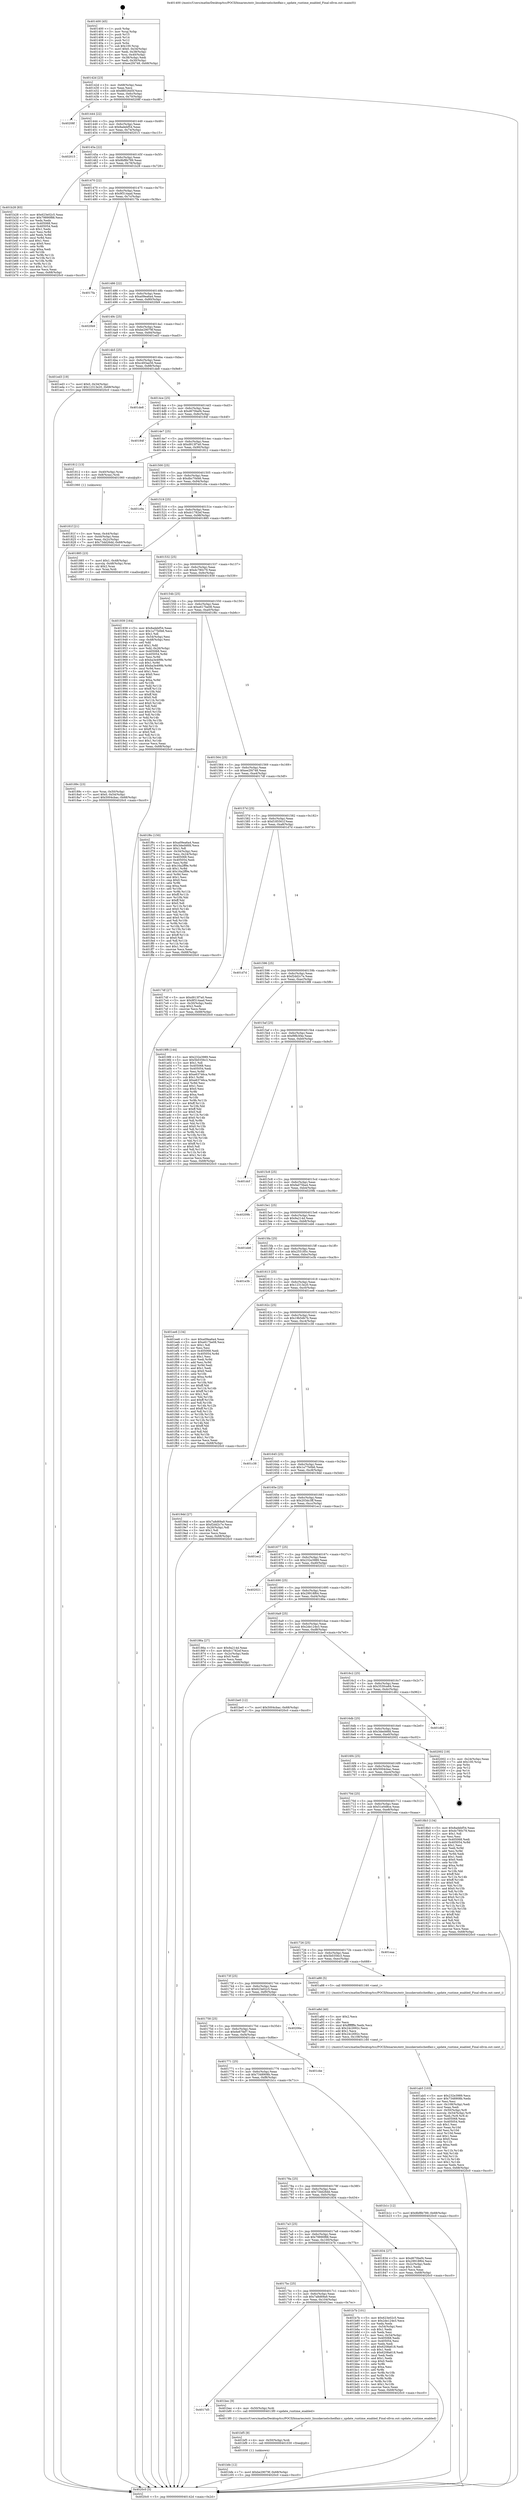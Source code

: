 digraph "0x401400" {
  label = "0x401400 (/mnt/c/Users/mathe/Desktop/tcc/POCII/binaries/extr_linuxkernelschedfair.c_update_runtime_enabled_Final-ollvm.out::main(0))"
  labelloc = "t"
  node[shape=record]

  Entry [label="",width=0.3,height=0.3,shape=circle,fillcolor=black,style=filled]
  "0x40142d" [label="{
     0x40142d [23]\l
     | [instrs]\l
     &nbsp;&nbsp;0x40142d \<+3\>: mov -0x68(%rbp),%eax\l
     &nbsp;&nbsp;0x401430 \<+2\>: mov %eax,%ecx\l
     &nbsp;&nbsp;0x401432 \<+6\>: sub $0x88026d5f,%ecx\l
     &nbsp;&nbsp;0x401438 \<+3\>: mov %eax,-0x6c(%rbp)\l
     &nbsp;&nbsp;0x40143b \<+3\>: mov %ecx,-0x70(%rbp)\l
     &nbsp;&nbsp;0x40143e \<+6\>: je 000000000040208f \<main+0xc8f\>\l
  }"]
  "0x40208f" [label="{
     0x40208f\l
  }", style=dashed]
  "0x401444" [label="{
     0x401444 [22]\l
     | [instrs]\l
     &nbsp;&nbsp;0x401444 \<+5\>: jmp 0000000000401449 \<main+0x49\>\l
     &nbsp;&nbsp;0x401449 \<+3\>: mov -0x6c(%rbp),%eax\l
     &nbsp;&nbsp;0x40144c \<+5\>: sub $0x8adebf54,%eax\l
     &nbsp;&nbsp;0x401451 \<+3\>: mov %eax,-0x74(%rbp)\l
     &nbsp;&nbsp;0x401454 \<+6\>: je 0000000000402015 \<main+0xc15\>\l
  }"]
  Exit [label="",width=0.3,height=0.3,shape=circle,fillcolor=black,style=filled,peripheries=2]
  "0x402015" [label="{
     0x402015\l
  }", style=dashed]
  "0x40145a" [label="{
     0x40145a [22]\l
     | [instrs]\l
     &nbsp;&nbsp;0x40145a \<+5\>: jmp 000000000040145f \<main+0x5f\>\l
     &nbsp;&nbsp;0x40145f \<+3\>: mov -0x6c(%rbp),%eax\l
     &nbsp;&nbsp;0x401462 \<+5\>: sub $0x8bf8b789,%eax\l
     &nbsp;&nbsp;0x401467 \<+3\>: mov %eax,-0x78(%rbp)\l
     &nbsp;&nbsp;0x40146a \<+6\>: je 0000000000401b28 \<main+0x728\>\l
  }"]
  "0x401bfe" [label="{
     0x401bfe [12]\l
     | [instrs]\l
     &nbsp;&nbsp;0x401bfe \<+7\>: movl $0xbe29079f,-0x68(%rbp)\l
     &nbsp;&nbsp;0x401c05 \<+5\>: jmp 00000000004020c0 \<main+0xcc0\>\l
  }"]
  "0x401b28" [label="{
     0x401b28 [83]\l
     | [instrs]\l
     &nbsp;&nbsp;0x401b28 \<+5\>: mov $0x623e02c5,%eax\l
     &nbsp;&nbsp;0x401b2d \<+5\>: mov $0x79890f88,%ecx\l
     &nbsp;&nbsp;0x401b32 \<+2\>: xor %edx,%edx\l
     &nbsp;&nbsp;0x401b34 \<+7\>: mov 0x405068,%esi\l
     &nbsp;&nbsp;0x401b3b \<+7\>: mov 0x405054,%edi\l
     &nbsp;&nbsp;0x401b42 \<+3\>: sub $0x1,%edx\l
     &nbsp;&nbsp;0x401b45 \<+3\>: mov %esi,%r8d\l
     &nbsp;&nbsp;0x401b48 \<+3\>: add %edx,%r8d\l
     &nbsp;&nbsp;0x401b4b \<+4\>: imul %r8d,%esi\l
     &nbsp;&nbsp;0x401b4f \<+3\>: and $0x1,%esi\l
     &nbsp;&nbsp;0x401b52 \<+3\>: cmp $0x0,%esi\l
     &nbsp;&nbsp;0x401b55 \<+4\>: sete %r9b\l
     &nbsp;&nbsp;0x401b59 \<+3\>: cmp $0xa,%edi\l
     &nbsp;&nbsp;0x401b5c \<+4\>: setl %r10b\l
     &nbsp;&nbsp;0x401b60 \<+3\>: mov %r9b,%r11b\l
     &nbsp;&nbsp;0x401b63 \<+3\>: and %r10b,%r11b\l
     &nbsp;&nbsp;0x401b66 \<+3\>: xor %r10b,%r9b\l
     &nbsp;&nbsp;0x401b69 \<+3\>: or %r9b,%r11b\l
     &nbsp;&nbsp;0x401b6c \<+4\>: test $0x1,%r11b\l
     &nbsp;&nbsp;0x401b70 \<+3\>: cmovne %ecx,%eax\l
     &nbsp;&nbsp;0x401b73 \<+3\>: mov %eax,-0x68(%rbp)\l
     &nbsp;&nbsp;0x401b76 \<+5\>: jmp 00000000004020c0 \<main+0xcc0\>\l
  }"]
  "0x401470" [label="{
     0x401470 [22]\l
     | [instrs]\l
     &nbsp;&nbsp;0x401470 \<+5\>: jmp 0000000000401475 \<main+0x75\>\l
     &nbsp;&nbsp;0x401475 \<+3\>: mov -0x6c(%rbp),%eax\l
     &nbsp;&nbsp;0x401478 \<+5\>: sub $0x9f314aad,%eax\l
     &nbsp;&nbsp;0x40147d \<+3\>: mov %eax,-0x7c(%rbp)\l
     &nbsp;&nbsp;0x401480 \<+6\>: je 00000000004017fa \<main+0x3fa\>\l
  }"]
  "0x401bf5" [label="{
     0x401bf5 [9]\l
     | [instrs]\l
     &nbsp;&nbsp;0x401bf5 \<+4\>: mov -0x50(%rbp),%rdi\l
     &nbsp;&nbsp;0x401bf9 \<+5\>: call 0000000000401030 \<free@plt\>\l
     | [calls]\l
     &nbsp;&nbsp;0x401030 \{1\} (unknown)\l
  }"]
  "0x4017fa" [label="{
     0x4017fa\l
  }", style=dashed]
  "0x401486" [label="{
     0x401486 [22]\l
     | [instrs]\l
     &nbsp;&nbsp;0x401486 \<+5\>: jmp 000000000040148b \<main+0x8b\>\l
     &nbsp;&nbsp;0x40148b \<+3\>: mov -0x6c(%rbp),%eax\l
     &nbsp;&nbsp;0x40148e \<+5\>: sub $0xa09ea6a4,%eax\l
     &nbsp;&nbsp;0x401493 \<+3\>: mov %eax,-0x80(%rbp)\l
     &nbsp;&nbsp;0x401496 \<+6\>: je 00000000004020b9 \<main+0xcb9\>\l
  }"]
  "0x4017d5" [label="{
     0x4017d5\l
  }", style=dashed]
  "0x4020b9" [label="{
     0x4020b9\l
  }", style=dashed]
  "0x40149c" [label="{
     0x40149c [25]\l
     | [instrs]\l
     &nbsp;&nbsp;0x40149c \<+5\>: jmp 00000000004014a1 \<main+0xa1\>\l
     &nbsp;&nbsp;0x4014a1 \<+3\>: mov -0x6c(%rbp),%eax\l
     &nbsp;&nbsp;0x4014a4 \<+5\>: sub $0xbe29079f,%eax\l
     &nbsp;&nbsp;0x4014a9 \<+6\>: mov %eax,-0x84(%rbp)\l
     &nbsp;&nbsp;0x4014af \<+6\>: je 0000000000401ed3 \<main+0xad3\>\l
  }"]
  "0x401bec" [label="{
     0x401bec [9]\l
     | [instrs]\l
     &nbsp;&nbsp;0x401bec \<+4\>: mov -0x50(%rbp),%rdi\l
     &nbsp;&nbsp;0x401bf0 \<+5\>: call 00000000004013f0 \<update_runtime_enabled\>\l
     | [calls]\l
     &nbsp;&nbsp;0x4013f0 \{1\} (/mnt/c/Users/mathe/Desktop/tcc/POCII/binaries/extr_linuxkernelschedfair.c_update_runtime_enabled_Final-ollvm.out::update_runtime_enabled)\l
  }"]
  "0x401ed3" [label="{
     0x401ed3 [19]\l
     | [instrs]\l
     &nbsp;&nbsp;0x401ed3 \<+7\>: movl $0x0,-0x34(%rbp)\l
     &nbsp;&nbsp;0x401eda \<+7\>: movl $0x12313e20,-0x68(%rbp)\l
     &nbsp;&nbsp;0x401ee1 \<+5\>: jmp 00000000004020c0 \<main+0xcc0\>\l
  }"]
  "0x4014b5" [label="{
     0x4014b5 [25]\l
     | [instrs]\l
     &nbsp;&nbsp;0x4014b5 \<+5\>: jmp 00000000004014ba \<main+0xba\>\l
     &nbsp;&nbsp;0x4014ba \<+3\>: mov -0x6c(%rbp),%eax\l
     &nbsp;&nbsp;0x4014bd \<+5\>: sub $0xc493ae56,%eax\l
     &nbsp;&nbsp;0x4014c2 \<+6\>: mov %eax,-0x88(%rbp)\l
     &nbsp;&nbsp;0x4014c8 \<+6\>: je 0000000000401de8 \<main+0x9e8\>\l
  }"]
  "0x4017bc" [label="{
     0x4017bc [25]\l
     | [instrs]\l
     &nbsp;&nbsp;0x4017bc \<+5\>: jmp 00000000004017c1 \<main+0x3c1\>\l
     &nbsp;&nbsp;0x4017c1 \<+3\>: mov -0x6c(%rbp),%eax\l
     &nbsp;&nbsp;0x4017c4 \<+5\>: sub $0x7a8d69a9,%eax\l
     &nbsp;&nbsp;0x4017c9 \<+6\>: mov %eax,-0x104(%rbp)\l
     &nbsp;&nbsp;0x4017cf \<+6\>: je 0000000000401bec \<main+0x7ec\>\l
  }"]
  "0x401de8" [label="{
     0x401de8\l
  }", style=dashed]
  "0x4014ce" [label="{
     0x4014ce [25]\l
     | [instrs]\l
     &nbsp;&nbsp;0x4014ce \<+5\>: jmp 00000000004014d3 \<main+0xd3\>\l
     &nbsp;&nbsp;0x4014d3 \<+3\>: mov -0x6c(%rbp),%eax\l
     &nbsp;&nbsp;0x4014d6 \<+5\>: sub $0xd670bef4,%eax\l
     &nbsp;&nbsp;0x4014db \<+6\>: mov %eax,-0x8c(%rbp)\l
     &nbsp;&nbsp;0x4014e1 \<+6\>: je 000000000040184f \<main+0x44f\>\l
  }"]
  "0x401b7b" [label="{
     0x401b7b [101]\l
     | [instrs]\l
     &nbsp;&nbsp;0x401b7b \<+5\>: mov $0x623e02c5,%eax\l
     &nbsp;&nbsp;0x401b80 \<+5\>: mov $0x2de124e3,%ecx\l
     &nbsp;&nbsp;0x401b85 \<+2\>: xor %edx,%edx\l
     &nbsp;&nbsp;0x401b87 \<+3\>: mov -0x54(%rbp),%esi\l
     &nbsp;&nbsp;0x401b8a \<+3\>: sub $0x1,%edx\l
     &nbsp;&nbsp;0x401b8d \<+2\>: sub %edx,%esi\l
     &nbsp;&nbsp;0x401b8f \<+3\>: mov %esi,-0x54(%rbp)\l
     &nbsp;&nbsp;0x401b92 \<+7\>: mov 0x405068,%edx\l
     &nbsp;&nbsp;0x401b99 \<+7\>: mov 0x405054,%esi\l
     &nbsp;&nbsp;0x401ba0 \<+2\>: mov %edx,%edi\l
     &nbsp;&nbsp;0x401ba2 \<+6\>: add $0x6208a618,%edi\l
     &nbsp;&nbsp;0x401ba8 \<+3\>: sub $0x1,%edi\l
     &nbsp;&nbsp;0x401bab \<+6\>: sub $0x6208a618,%edi\l
     &nbsp;&nbsp;0x401bb1 \<+3\>: imul %edi,%edx\l
     &nbsp;&nbsp;0x401bb4 \<+3\>: and $0x1,%edx\l
     &nbsp;&nbsp;0x401bb7 \<+3\>: cmp $0x0,%edx\l
     &nbsp;&nbsp;0x401bba \<+4\>: sete %r8b\l
     &nbsp;&nbsp;0x401bbe \<+3\>: cmp $0xa,%esi\l
     &nbsp;&nbsp;0x401bc1 \<+4\>: setl %r9b\l
     &nbsp;&nbsp;0x401bc5 \<+3\>: mov %r8b,%r10b\l
     &nbsp;&nbsp;0x401bc8 \<+3\>: and %r9b,%r10b\l
     &nbsp;&nbsp;0x401bcb \<+3\>: xor %r9b,%r8b\l
     &nbsp;&nbsp;0x401bce \<+3\>: or %r8b,%r10b\l
     &nbsp;&nbsp;0x401bd1 \<+4\>: test $0x1,%r10b\l
     &nbsp;&nbsp;0x401bd5 \<+3\>: cmovne %ecx,%eax\l
     &nbsp;&nbsp;0x401bd8 \<+3\>: mov %eax,-0x68(%rbp)\l
     &nbsp;&nbsp;0x401bdb \<+5\>: jmp 00000000004020c0 \<main+0xcc0\>\l
  }"]
  "0x40184f" [label="{
     0x40184f\l
  }", style=dashed]
  "0x4014e7" [label="{
     0x4014e7 [25]\l
     | [instrs]\l
     &nbsp;&nbsp;0x4014e7 \<+5\>: jmp 00000000004014ec \<main+0xec\>\l
     &nbsp;&nbsp;0x4014ec \<+3\>: mov -0x6c(%rbp),%eax\l
     &nbsp;&nbsp;0x4014ef \<+5\>: sub $0xd913f7a0,%eax\l
     &nbsp;&nbsp;0x4014f4 \<+6\>: mov %eax,-0x90(%rbp)\l
     &nbsp;&nbsp;0x4014fa \<+6\>: je 0000000000401812 \<main+0x412\>\l
  }"]
  "0x401ab5" [label="{
     0x401ab5 [103]\l
     | [instrs]\l
     &nbsp;&nbsp;0x401ab5 \<+5\>: mov $0x232e3989,%ecx\l
     &nbsp;&nbsp;0x401aba \<+5\>: mov $0x7348908b,%edx\l
     &nbsp;&nbsp;0x401abf \<+2\>: xor %esi,%esi\l
     &nbsp;&nbsp;0x401ac1 \<+6\>: mov -0x108(%rbp),%edi\l
     &nbsp;&nbsp;0x401ac7 \<+3\>: imul %eax,%edi\l
     &nbsp;&nbsp;0x401aca \<+4\>: mov -0x50(%rbp),%r8\l
     &nbsp;&nbsp;0x401ace \<+4\>: movslq -0x54(%rbp),%r9\l
     &nbsp;&nbsp;0x401ad2 \<+4\>: mov %edi,(%r8,%r9,4)\l
     &nbsp;&nbsp;0x401ad6 \<+7\>: mov 0x405068,%eax\l
     &nbsp;&nbsp;0x401add \<+7\>: mov 0x405054,%edi\l
     &nbsp;&nbsp;0x401ae4 \<+3\>: sub $0x1,%esi\l
     &nbsp;&nbsp;0x401ae7 \<+3\>: mov %eax,%r10d\l
     &nbsp;&nbsp;0x401aea \<+3\>: add %esi,%r10d\l
     &nbsp;&nbsp;0x401aed \<+4\>: imul %r10d,%eax\l
     &nbsp;&nbsp;0x401af1 \<+3\>: and $0x1,%eax\l
     &nbsp;&nbsp;0x401af4 \<+3\>: cmp $0x0,%eax\l
     &nbsp;&nbsp;0x401af7 \<+4\>: sete %r11b\l
     &nbsp;&nbsp;0x401afb \<+3\>: cmp $0xa,%edi\l
     &nbsp;&nbsp;0x401afe \<+3\>: setl %bl\l
     &nbsp;&nbsp;0x401b01 \<+3\>: mov %r11b,%r14b\l
     &nbsp;&nbsp;0x401b04 \<+3\>: and %bl,%r14b\l
     &nbsp;&nbsp;0x401b07 \<+3\>: xor %bl,%r11b\l
     &nbsp;&nbsp;0x401b0a \<+3\>: or %r11b,%r14b\l
     &nbsp;&nbsp;0x401b0d \<+4\>: test $0x1,%r14b\l
     &nbsp;&nbsp;0x401b11 \<+3\>: cmovne %edx,%ecx\l
     &nbsp;&nbsp;0x401b14 \<+3\>: mov %ecx,-0x68(%rbp)\l
     &nbsp;&nbsp;0x401b17 \<+5\>: jmp 00000000004020c0 \<main+0xcc0\>\l
  }"]
  "0x401812" [label="{
     0x401812 [13]\l
     | [instrs]\l
     &nbsp;&nbsp;0x401812 \<+4\>: mov -0x40(%rbp),%rax\l
     &nbsp;&nbsp;0x401816 \<+4\>: mov 0x8(%rax),%rdi\l
     &nbsp;&nbsp;0x40181a \<+5\>: call 0000000000401060 \<atoi@plt\>\l
     | [calls]\l
     &nbsp;&nbsp;0x401060 \{1\} (unknown)\l
  }"]
  "0x401500" [label="{
     0x401500 [25]\l
     | [instrs]\l
     &nbsp;&nbsp;0x401500 \<+5\>: jmp 0000000000401505 \<main+0x105\>\l
     &nbsp;&nbsp;0x401505 \<+3\>: mov -0x6c(%rbp),%eax\l
     &nbsp;&nbsp;0x401508 \<+5\>: sub $0xdbc70d46,%eax\l
     &nbsp;&nbsp;0x40150d \<+6\>: mov %eax,-0x94(%rbp)\l
     &nbsp;&nbsp;0x401513 \<+6\>: je 0000000000401c0a \<main+0x80a\>\l
  }"]
  "0x401a8d" [label="{
     0x401a8d [40]\l
     | [instrs]\l
     &nbsp;&nbsp;0x401a8d \<+5\>: mov $0x2,%ecx\l
     &nbsp;&nbsp;0x401a92 \<+1\>: cltd\l
     &nbsp;&nbsp;0x401a93 \<+2\>: idiv %ecx\l
     &nbsp;&nbsp;0x401a95 \<+6\>: imul $0xfffffffe,%edx,%ecx\l
     &nbsp;&nbsp;0x401a9b \<+6\>: sub $0x24c2692c,%ecx\l
     &nbsp;&nbsp;0x401aa1 \<+3\>: add $0x1,%ecx\l
     &nbsp;&nbsp;0x401aa4 \<+6\>: add $0x24c2692c,%ecx\l
     &nbsp;&nbsp;0x401aaa \<+6\>: mov %ecx,-0x108(%rbp)\l
     &nbsp;&nbsp;0x401ab0 \<+5\>: call 0000000000401160 \<next_i\>\l
     | [calls]\l
     &nbsp;&nbsp;0x401160 \{1\} (/mnt/c/Users/mathe/Desktop/tcc/POCII/binaries/extr_linuxkernelschedfair.c_update_runtime_enabled_Final-ollvm.out::next_i)\l
  }"]
  "0x401c0a" [label="{
     0x401c0a\l
  }", style=dashed]
  "0x401519" [label="{
     0x401519 [25]\l
     | [instrs]\l
     &nbsp;&nbsp;0x401519 \<+5\>: jmp 000000000040151e \<main+0x11e\>\l
     &nbsp;&nbsp;0x40151e \<+3\>: mov -0x6c(%rbp),%eax\l
     &nbsp;&nbsp;0x401521 \<+5\>: sub $0xdc1782ef,%eax\l
     &nbsp;&nbsp;0x401526 \<+6\>: mov %eax,-0x98(%rbp)\l
     &nbsp;&nbsp;0x40152c \<+6\>: je 0000000000401885 \<main+0x485\>\l
  }"]
  "0x40189c" [label="{
     0x40189c [23]\l
     | [instrs]\l
     &nbsp;&nbsp;0x40189c \<+4\>: mov %rax,-0x50(%rbp)\l
     &nbsp;&nbsp;0x4018a0 \<+7\>: movl $0x0,-0x54(%rbp)\l
     &nbsp;&nbsp;0x4018a7 \<+7\>: movl $0x5004cbac,-0x68(%rbp)\l
     &nbsp;&nbsp;0x4018ae \<+5\>: jmp 00000000004020c0 \<main+0xcc0\>\l
  }"]
  "0x401885" [label="{
     0x401885 [23]\l
     | [instrs]\l
     &nbsp;&nbsp;0x401885 \<+7\>: movl $0x1,-0x48(%rbp)\l
     &nbsp;&nbsp;0x40188c \<+4\>: movslq -0x48(%rbp),%rax\l
     &nbsp;&nbsp;0x401890 \<+4\>: shl $0x2,%rax\l
     &nbsp;&nbsp;0x401894 \<+3\>: mov %rax,%rdi\l
     &nbsp;&nbsp;0x401897 \<+5\>: call 0000000000401050 \<malloc@plt\>\l
     | [calls]\l
     &nbsp;&nbsp;0x401050 \{1\} (unknown)\l
  }"]
  "0x401532" [label="{
     0x401532 [25]\l
     | [instrs]\l
     &nbsp;&nbsp;0x401532 \<+5\>: jmp 0000000000401537 \<main+0x137\>\l
     &nbsp;&nbsp;0x401537 \<+3\>: mov -0x6c(%rbp),%eax\l
     &nbsp;&nbsp;0x40153a \<+5\>: sub $0xdc780c79,%eax\l
     &nbsp;&nbsp;0x40153f \<+6\>: mov %eax,-0x9c(%rbp)\l
     &nbsp;&nbsp;0x401545 \<+6\>: je 0000000000401939 \<main+0x539\>\l
  }"]
  "0x4017a3" [label="{
     0x4017a3 [25]\l
     | [instrs]\l
     &nbsp;&nbsp;0x4017a3 \<+5\>: jmp 00000000004017a8 \<main+0x3a8\>\l
     &nbsp;&nbsp;0x4017a8 \<+3\>: mov -0x6c(%rbp),%eax\l
     &nbsp;&nbsp;0x4017ab \<+5\>: sub $0x79890f88,%eax\l
     &nbsp;&nbsp;0x4017b0 \<+6\>: mov %eax,-0x100(%rbp)\l
     &nbsp;&nbsp;0x4017b6 \<+6\>: je 0000000000401b7b \<main+0x77b\>\l
  }"]
  "0x401939" [label="{
     0x401939 [164]\l
     | [instrs]\l
     &nbsp;&nbsp;0x401939 \<+5\>: mov $0x8adebf54,%eax\l
     &nbsp;&nbsp;0x40193e \<+5\>: mov $0x1a77b0b6,%ecx\l
     &nbsp;&nbsp;0x401943 \<+2\>: mov $0x1,%dl\l
     &nbsp;&nbsp;0x401945 \<+3\>: mov -0x54(%rbp),%esi\l
     &nbsp;&nbsp;0x401948 \<+3\>: cmp -0x48(%rbp),%esi\l
     &nbsp;&nbsp;0x40194b \<+4\>: setl %dil\l
     &nbsp;&nbsp;0x40194f \<+4\>: and $0x1,%dil\l
     &nbsp;&nbsp;0x401953 \<+4\>: mov %dil,-0x26(%rbp)\l
     &nbsp;&nbsp;0x401957 \<+7\>: mov 0x405068,%esi\l
     &nbsp;&nbsp;0x40195e \<+8\>: mov 0x405054,%r8d\l
     &nbsp;&nbsp;0x401966 \<+3\>: mov %esi,%r9d\l
     &nbsp;&nbsp;0x401969 \<+7\>: sub $0xba3e499b,%r9d\l
     &nbsp;&nbsp;0x401970 \<+4\>: sub $0x1,%r9d\l
     &nbsp;&nbsp;0x401974 \<+7\>: add $0xba3e499b,%r9d\l
     &nbsp;&nbsp;0x40197b \<+4\>: imul %r9d,%esi\l
     &nbsp;&nbsp;0x40197f \<+3\>: and $0x1,%esi\l
     &nbsp;&nbsp;0x401982 \<+3\>: cmp $0x0,%esi\l
     &nbsp;&nbsp;0x401985 \<+4\>: sete %dil\l
     &nbsp;&nbsp;0x401989 \<+4\>: cmp $0xa,%r8d\l
     &nbsp;&nbsp;0x40198d \<+4\>: setl %r10b\l
     &nbsp;&nbsp;0x401991 \<+3\>: mov %dil,%r11b\l
     &nbsp;&nbsp;0x401994 \<+4\>: xor $0xff,%r11b\l
     &nbsp;&nbsp;0x401998 \<+3\>: mov %r10b,%bl\l
     &nbsp;&nbsp;0x40199b \<+3\>: xor $0xff,%bl\l
     &nbsp;&nbsp;0x40199e \<+3\>: xor $0x0,%dl\l
     &nbsp;&nbsp;0x4019a1 \<+3\>: mov %r11b,%r14b\l
     &nbsp;&nbsp;0x4019a4 \<+4\>: and $0x0,%r14b\l
     &nbsp;&nbsp;0x4019a8 \<+3\>: and %dl,%dil\l
     &nbsp;&nbsp;0x4019ab \<+3\>: mov %bl,%r15b\l
     &nbsp;&nbsp;0x4019ae \<+4\>: and $0x0,%r15b\l
     &nbsp;&nbsp;0x4019b2 \<+3\>: and %dl,%r10b\l
     &nbsp;&nbsp;0x4019b5 \<+3\>: or %dil,%r14b\l
     &nbsp;&nbsp;0x4019b8 \<+3\>: or %r10b,%r15b\l
     &nbsp;&nbsp;0x4019bb \<+3\>: xor %r15b,%r14b\l
     &nbsp;&nbsp;0x4019be \<+3\>: or %bl,%r11b\l
     &nbsp;&nbsp;0x4019c1 \<+4\>: xor $0xff,%r11b\l
     &nbsp;&nbsp;0x4019c5 \<+3\>: or $0x0,%dl\l
     &nbsp;&nbsp;0x4019c8 \<+3\>: and %dl,%r11b\l
     &nbsp;&nbsp;0x4019cb \<+3\>: or %r11b,%r14b\l
     &nbsp;&nbsp;0x4019ce \<+4\>: test $0x1,%r14b\l
     &nbsp;&nbsp;0x4019d2 \<+3\>: cmovne %ecx,%eax\l
     &nbsp;&nbsp;0x4019d5 \<+3\>: mov %eax,-0x68(%rbp)\l
     &nbsp;&nbsp;0x4019d8 \<+5\>: jmp 00000000004020c0 \<main+0xcc0\>\l
  }"]
  "0x40154b" [label="{
     0x40154b [25]\l
     | [instrs]\l
     &nbsp;&nbsp;0x40154b \<+5\>: jmp 0000000000401550 \<main+0x150\>\l
     &nbsp;&nbsp;0x401550 \<+3\>: mov -0x6c(%rbp),%eax\l
     &nbsp;&nbsp;0x401553 \<+5\>: sub $0xe617be08,%eax\l
     &nbsp;&nbsp;0x401558 \<+6\>: mov %eax,-0xa0(%rbp)\l
     &nbsp;&nbsp;0x40155e \<+6\>: je 0000000000401f6c \<main+0xb6c\>\l
  }"]
  "0x401834" [label="{
     0x401834 [27]\l
     | [instrs]\l
     &nbsp;&nbsp;0x401834 \<+5\>: mov $0xd670bef4,%eax\l
     &nbsp;&nbsp;0x401839 \<+5\>: mov $0x29918f64,%ecx\l
     &nbsp;&nbsp;0x40183e \<+3\>: mov -0x2c(%rbp),%edx\l
     &nbsp;&nbsp;0x401841 \<+3\>: cmp $0x1,%edx\l
     &nbsp;&nbsp;0x401844 \<+3\>: cmovl %ecx,%eax\l
     &nbsp;&nbsp;0x401847 \<+3\>: mov %eax,-0x68(%rbp)\l
     &nbsp;&nbsp;0x40184a \<+5\>: jmp 00000000004020c0 \<main+0xcc0\>\l
  }"]
  "0x401f6c" [label="{
     0x401f6c [150]\l
     | [instrs]\l
     &nbsp;&nbsp;0x401f6c \<+5\>: mov $0xa09ea6a4,%eax\l
     &nbsp;&nbsp;0x401f71 \<+5\>: mov $0x3ded46fd,%ecx\l
     &nbsp;&nbsp;0x401f76 \<+2\>: mov $0x1,%dl\l
     &nbsp;&nbsp;0x401f78 \<+3\>: mov -0x34(%rbp),%esi\l
     &nbsp;&nbsp;0x401f7b \<+3\>: mov %esi,-0x24(%rbp)\l
     &nbsp;&nbsp;0x401f7e \<+7\>: mov 0x405068,%esi\l
     &nbsp;&nbsp;0x401f85 \<+7\>: mov 0x405054,%edi\l
     &nbsp;&nbsp;0x401f8c \<+3\>: mov %esi,%r8d\l
     &nbsp;&nbsp;0x401f8f \<+7\>: sub $0x16a2ff9e,%r8d\l
     &nbsp;&nbsp;0x401f96 \<+4\>: sub $0x1,%r8d\l
     &nbsp;&nbsp;0x401f9a \<+7\>: add $0x16a2ff9e,%r8d\l
     &nbsp;&nbsp;0x401fa1 \<+4\>: imul %r8d,%esi\l
     &nbsp;&nbsp;0x401fa5 \<+3\>: and $0x1,%esi\l
     &nbsp;&nbsp;0x401fa8 \<+3\>: cmp $0x0,%esi\l
     &nbsp;&nbsp;0x401fab \<+4\>: sete %r9b\l
     &nbsp;&nbsp;0x401faf \<+3\>: cmp $0xa,%edi\l
     &nbsp;&nbsp;0x401fb2 \<+4\>: setl %r10b\l
     &nbsp;&nbsp;0x401fb6 \<+3\>: mov %r9b,%r11b\l
     &nbsp;&nbsp;0x401fb9 \<+4\>: xor $0xff,%r11b\l
     &nbsp;&nbsp;0x401fbd \<+3\>: mov %r10b,%bl\l
     &nbsp;&nbsp;0x401fc0 \<+3\>: xor $0xff,%bl\l
     &nbsp;&nbsp;0x401fc3 \<+3\>: xor $0x0,%dl\l
     &nbsp;&nbsp;0x401fc6 \<+3\>: mov %r11b,%r14b\l
     &nbsp;&nbsp;0x401fc9 \<+4\>: and $0x0,%r14b\l
     &nbsp;&nbsp;0x401fcd \<+3\>: and %dl,%r9b\l
     &nbsp;&nbsp;0x401fd0 \<+3\>: mov %bl,%r15b\l
     &nbsp;&nbsp;0x401fd3 \<+4\>: and $0x0,%r15b\l
     &nbsp;&nbsp;0x401fd7 \<+3\>: and %dl,%r10b\l
     &nbsp;&nbsp;0x401fda \<+3\>: or %r9b,%r14b\l
     &nbsp;&nbsp;0x401fdd \<+3\>: or %r10b,%r15b\l
     &nbsp;&nbsp;0x401fe0 \<+3\>: xor %r15b,%r14b\l
     &nbsp;&nbsp;0x401fe3 \<+3\>: or %bl,%r11b\l
     &nbsp;&nbsp;0x401fe6 \<+4\>: xor $0xff,%r11b\l
     &nbsp;&nbsp;0x401fea \<+3\>: or $0x0,%dl\l
     &nbsp;&nbsp;0x401fed \<+3\>: and %dl,%r11b\l
     &nbsp;&nbsp;0x401ff0 \<+3\>: or %r11b,%r14b\l
     &nbsp;&nbsp;0x401ff3 \<+4\>: test $0x1,%r14b\l
     &nbsp;&nbsp;0x401ff7 \<+3\>: cmovne %ecx,%eax\l
     &nbsp;&nbsp;0x401ffa \<+3\>: mov %eax,-0x68(%rbp)\l
     &nbsp;&nbsp;0x401ffd \<+5\>: jmp 00000000004020c0 \<main+0xcc0\>\l
  }"]
  "0x401564" [label="{
     0x401564 [25]\l
     | [instrs]\l
     &nbsp;&nbsp;0x401564 \<+5\>: jmp 0000000000401569 \<main+0x169\>\l
     &nbsp;&nbsp;0x401569 \<+3\>: mov -0x6c(%rbp),%eax\l
     &nbsp;&nbsp;0x40156c \<+5\>: sub $0xee2f4748,%eax\l
     &nbsp;&nbsp;0x401571 \<+6\>: mov %eax,-0xa4(%rbp)\l
     &nbsp;&nbsp;0x401577 \<+6\>: je 00000000004017df \<main+0x3df\>\l
  }"]
  "0x40178a" [label="{
     0x40178a [25]\l
     | [instrs]\l
     &nbsp;&nbsp;0x40178a \<+5\>: jmp 000000000040178f \<main+0x38f\>\l
     &nbsp;&nbsp;0x40178f \<+3\>: mov -0x6c(%rbp),%eax\l
     &nbsp;&nbsp;0x401792 \<+5\>: sub $0x73dd26dd,%eax\l
     &nbsp;&nbsp;0x401797 \<+6\>: mov %eax,-0xfc(%rbp)\l
     &nbsp;&nbsp;0x40179d \<+6\>: je 0000000000401834 \<main+0x434\>\l
  }"]
  "0x4017df" [label="{
     0x4017df [27]\l
     | [instrs]\l
     &nbsp;&nbsp;0x4017df \<+5\>: mov $0xd913f7a0,%eax\l
     &nbsp;&nbsp;0x4017e4 \<+5\>: mov $0x9f314aad,%ecx\l
     &nbsp;&nbsp;0x4017e9 \<+3\>: mov -0x30(%rbp),%edx\l
     &nbsp;&nbsp;0x4017ec \<+3\>: cmp $0x2,%edx\l
     &nbsp;&nbsp;0x4017ef \<+3\>: cmovne %ecx,%eax\l
     &nbsp;&nbsp;0x4017f2 \<+3\>: mov %eax,-0x68(%rbp)\l
     &nbsp;&nbsp;0x4017f5 \<+5\>: jmp 00000000004020c0 \<main+0xcc0\>\l
  }"]
  "0x40157d" [label="{
     0x40157d [25]\l
     | [instrs]\l
     &nbsp;&nbsp;0x40157d \<+5\>: jmp 0000000000401582 \<main+0x182\>\l
     &nbsp;&nbsp;0x401582 \<+3\>: mov -0x6c(%rbp),%eax\l
     &nbsp;&nbsp;0x401585 \<+5\>: sub $0xf185561f,%eax\l
     &nbsp;&nbsp;0x40158a \<+6\>: mov %eax,-0xa8(%rbp)\l
     &nbsp;&nbsp;0x401590 \<+6\>: je 0000000000401d7d \<main+0x97d\>\l
  }"]
  "0x4020c0" [label="{
     0x4020c0 [5]\l
     | [instrs]\l
     &nbsp;&nbsp;0x4020c0 \<+5\>: jmp 000000000040142d \<main+0x2d\>\l
  }"]
  "0x401400" [label="{
     0x401400 [45]\l
     | [instrs]\l
     &nbsp;&nbsp;0x401400 \<+1\>: push %rbp\l
     &nbsp;&nbsp;0x401401 \<+3\>: mov %rsp,%rbp\l
     &nbsp;&nbsp;0x401404 \<+2\>: push %r15\l
     &nbsp;&nbsp;0x401406 \<+2\>: push %r14\l
     &nbsp;&nbsp;0x401408 \<+2\>: push %r12\l
     &nbsp;&nbsp;0x40140a \<+1\>: push %rbx\l
     &nbsp;&nbsp;0x40140b \<+7\>: sub $0x100,%rsp\l
     &nbsp;&nbsp;0x401412 \<+7\>: movl $0x0,-0x34(%rbp)\l
     &nbsp;&nbsp;0x401419 \<+3\>: mov %edi,-0x38(%rbp)\l
     &nbsp;&nbsp;0x40141c \<+4\>: mov %rsi,-0x40(%rbp)\l
     &nbsp;&nbsp;0x401420 \<+3\>: mov -0x38(%rbp),%edi\l
     &nbsp;&nbsp;0x401423 \<+3\>: mov %edi,-0x30(%rbp)\l
     &nbsp;&nbsp;0x401426 \<+7\>: movl $0xee2f4748,-0x68(%rbp)\l
  }"]
  "0x40181f" [label="{
     0x40181f [21]\l
     | [instrs]\l
     &nbsp;&nbsp;0x40181f \<+3\>: mov %eax,-0x44(%rbp)\l
     &nbsp;&nbsp;0x401822 \<+3\>: mov -0x44(%rbp),%eax\l
     &nbsp;&nbsp;0x401825 \<+3\>: mov %eax,-0x2c(%rbp)\l
     &nbsp;&nbsp;0x401828 \<+7\>: movl $0x73dd26dd,-0x68(%rbp)\l
     &nbsp;&nbsp;0x40182f \<+5\>: jmp 00000000004020c0 \<main+0xcc0\>\l
  }"]
  "0x401b1c" [label="{
     0x401b1c [12]\l
     | [instrs]\l
     &nbsp;&nbsp;0x401b1c \<+7\>: movl $0x8bf8b789,-0x68(%rbp)\l
     &nbsp;&nbsp;0x401b23 \<+5\>: jmp 00000000004020c0 \<main+0xcc0\>\l
  }"]
  "0x401d7d" [label="{
     0x401d7d\l
  }", style=dashed]
  "0x401596" [label="{
     0x401596 [25]\l
     | [instrs]\l
     &nbsp;&nbsp;0x401596 \<+5\>: jmp 000000000040159b \<main+0x19b\>\l
     &nbsp;&nbsp;0x40159b \<+3\>: mov -0x6c(%rbp),%eax\l
     &nbsp;&nbsp;0x40159e \<+5\>: sub $0xf2dd2c7e,%eax\l
     &nbsp;&nbsp;0x4015a3 \<+6\>: mov %eax,-0xac(%rbp)\l
     &nbsp;&nbsp;0x4015a9 \<+6\>: je 00000000004019f8 \<main+0x5f8\>\l
  }"]
  "0x401771" [label="{
     0x401771 [25]\l
     | [instrs]\l
     &nbsp;&nbsp;0x401771 \<+5\>: jmp 0000000000401776 \<main+0x376\>\l
     &nbsp;&nbsp;0x401776 \<+3\>: mov -0x6c(%rbp),%eax\l
     &nbsp;&nbsp;0x401779 \<+5\>: sub $0x7348908b,%eax\l
     &nbsp;&nbsp;0x40177e \<+6\>: mov %eax,-0xf8(%rbp)\l
     &nbsp;&nbsp;0x401784 \<+6\>: je 0000000000401b1c \<main+0x71c\>\l
  }"]
  "0x4019f8" [label="{
     0x4019f8 [144]\l
     | [instrs]\l
     &nbsp;&nbsp;0x4019f8 \<+5\>: mov $0x232e3989,%eax\l
     &nbsp;&nbsp;0x4019fd \<+5\>: mov $0x5b0356c3,%ecx\l
     &nbsp;&nbsp;0x401a02 \<+2\>: mov $0x1,%dl\l
     &nbsp;&nbsp;0x401a04 \<+7\>: mov 0x405068,%esi\l
     &nbsp;&nbsp;0x401a0b \<+7\>: mov 0x405054,%edi\l
     &nbsp;&nbsp;0x401a12 \<+3\>: mov %esi,%r8d\l
     &nbsp;&nbsp;0x401a15 \<+7\>: sub $0xe63746ca,%r8d\l
     &nbsp;&nbsp;0x401a1c \<+4\>: sub $0x1,%r8d\l
     &nbsp;&nbsp;0x401a20 \<+7\>: add $0xe63746ca,%r8d\l
     &nbsp;&nbsp;0x401a27 \<+4\>: imul %r8d,%esi\l
     &nbsp;&nbsp;0x401a2b \<+3\>: and $0x1,%esi\l
     &nbsp;&nbsp;0x401a2e \<+3\>: cmp $0x0,%esi\l
     &nbsp;&nbsp;0x401a31 \<+4\>: sete %r9b\l
     &nbsp;&nbsp;0x401a35 \<+3\>: cmp $0xa,%edi\l
     &nbsp;&nbsp;0x401a38 \<+4\>: setl %r10b\l
     &nbsp;&nbsp;0x401a3c \<+3\>: mov %r9b,%r11b\l
     &nbsp;&nbsp;0x401a3f \<+4\>: xor $0xff,%r11b\l
     &nbsp;&nbsp;0x401a43 \<+3\>: mov %r10b,%bl\l
     &nbsp;&nbsp;0x401a46 \<+3\>: xor $0xff,%bl\l
     &nbsp;&nbsp;0x401a49 \<+3\>: xor $0x0,%dl\l
     &nbsp;&nbsp;0x401a4c \<+3\>: mov %r11b,%r14b\l
     &nbsp;&nbsp;0x401a4f \<+4\>: and $0x0,%r14b\l
     &nbsp;&nbsp;0x401a53 \<+3\>: and %dl,%r9b\l
     &nbsp;&nbsp;0x401a56 \<+3\>: mov %bl,%r15b\l
     &nbsp;&nbsp;0x401a59 \<+4\>: and $0x0,%r15b\l
     &nbsp;&nbsp;0x401a5d \<+3\>: and %dl,%r10b\l
     &nbsp;&nbsp;0x401a60 \<+3\>: or %r9b,%r14b\l
     &nbsp;&nbsp;0x401a63 \<+3\>: or %r10b,%r15b\l
     &nbsp;&nbsp;0x401a66 \<+3\>: xor %r15b,%r14b\l
     &nbsp;&nbsp;0x401a69 \<+3\>: or %bl,%r11b\l
     &nbsp;&nbsp;0x401a6c \<+4\>: xor $0xff,%r11b\l
     &nbsp;&nbsp;0x401a70 \<+3\>: or $0x0,%dl\l
     &nbsp;&nbsp;0x401a73 \<+3\>: and %dl,%r11b\l
     &nbsp;&nbsp;0x401a76 \<+3\>: or %r11b,%r14b\l
     &nbsp;&nbsp;0x401a79 \<+4\>: test $0x1,%r14b\l
     &nbsp;&nbsp;0x401a7d \<+3\>: cmovne %ecx,%eax\l
     &nbsp;&nbsp;0x401a80 \<+3\>: mov %eax,-0x68(%rbp)\l
     &nbsp;&nbsp;0x401a83 \<+5\>: jmp 00000000004020c0 \<main+0xcc0\>\l
  }"]
  "0x4015af" [label="{
     0x4015af [25]\l
     | [instrs]\l
     &nbsp;&nbsp;0x4015af \<+5\>: jmp 00000000004015b4 \<main+0x1b4\>\l
     &nbsp;&nbsp;0x4015b4 \<+3\>: mov -0x6c(%rbp),%eax\l
     &nbsp;&nbsp;0x4015b7 \<+5\>: sub $0xf9fb3f4e,%eax\l
     &nbsp;&nbsp;0x4015bc \<+6\>: mov %eax,-0xb0(%rbp)\l
     &nbsp;&nbsp;0x4015c2 \<+6\>: je 0000000000401dcf \<main+0x9cf\>\l
  }"]
  "0x401cbe" [label="{
     0x401cbe\l
  }", style=dashed]
  "0x401dcf" [label="{
     0x401dcf\l
  }", style=dashed]
  "0x4015c8" [label="{
     0x4015c8 [25]\l
     | [instrs]\l
     &nbsp;&nbsp;0x4015c8 \<+5\>: jmp 00000000004015cd \<main+0x1cd\>\l
     &nbsp;&nbsp;0x4015cd \<+3\>: mov -0x6c(%rbp),%eax\l
     &nbsp;&nbsp;0x4015d0 \<+5\>: sub $0xfad75ba4,%eax\l
     &nbsp;&nbsp;0x4015d5 \<+6\>: mov %eax,-0xb4(%rbp)\l
     &nbsp;&nbsp;0x4015db \<+6\>: je 000000000040209b \<main+0xc9b\>\l
  }"]
  "0x401758" [label="{
     0x401758 [25]\l
     | [instrs]\l
     &nbsp;&nbsp;0x401758 \<+5\>: jmp 000000000040175d \<main+0x35d\>\l
     &nbsp;&nbsp;0x40175d \<+3\>: mov -0x6c(%rbp),%eax\l
     &nbsp;&nbsp;0x401760 \<+5\>: sub $0x6e67fef7,%eax\l
     &nbsp;&nbsp;0x401765 \<+6\>: mov %eax,-0xf4(%rbp)\l
     &nbsp;&nbsp;0x40176b \<+6\>: je 0000000000401cbe \<main+0x8be\>\l
  }"]
  "0x40209b" [label="{
     0x40209b\l
  }", style=dashed]
  "0x4015e1" [label="{
     0x4015e1 [25]\l
     | [instrs]\l
     &nbsp;&nbsp;0x4015e1 \<+5\>: jmp 00000000004015e6 \<main+0x1e6\>\l
     &nbsp;&nbsp;0x4015e6 \<+3\>: mov -0x6c(%rbp),%eax\l
     &nbsp;&nbsp;0x4015e9 \<+5\>: sub $0x9a214d,%eax\l
     &nbsp;&nbsp;0x4015ee \<+6\>: mov %eax,-0xb8(%rbp)\l
     &nbsp;&nbsp;0x4015f4 \<+6\>: je 0000000000401eb6 \<main+0xab6\>\l
  }"]
  "0x40206e" [label="{
     0x40206e\l
  }", style=dashed]
  "0x401eb6" [label="{
     0x401eb6\l
  }", style=dashed]
  "0x4015fa" [label="{
     0x4015fa [25]\l
     | [instrs]\l
     &nbsp;&nbsp;0x4015fa \<+5\>: jmp 00000000004015ff \<main+0x1ff\>\l
     &nbsp;&nbsp;0x4015ff \<+3\>: mov -0x6c(%rbp),%eax\l
     &nbsp;&nbsp;0x401602 \<+5\>: sub $0x255185c,%eax\l
     &nbsp;&nbsp;0x401607 \<+6\>: mov %eax,-0xbc(%rbp)\l
     &nbsp;&nbsp;0x40160d \<+6\>: je 0000000000401e3b \<main+0xa3b\>\l
  }"]
  "0x40173f" [label="{
     0x40173f [25]\l
     | [instrs]\l
     &nbsp;&nbsp;0x40173f \<+5\>: jmp 0000000000401744 \<main+0x344\>\l
     &nbsp;&nbsp;0x401744 \<+3\>: mov -0x6c(%rbp),%eax\l
     &nbsp;&nbsp;0x401747 \<+5\>: sub $0x623e02c5,%eax\l
     &nbsp;&nbsp;0x40174c \<+6\>: mov %eax,-0xf0(%rbp)\l
     &nbsp;&nbsp;0x401752 \<+6\>: je 000000000040206e \<main+0xc6e\>\l
  }"]
  "0x401e3b" [label="{
     0x401e3b\l
  }", style=dashed]
  "0x401613" [label="{
     0x401613 [25]\l
     | [instrs]\l
     &nbsp;&nbsp;0x401613 \<+5\>: jmp 0000000000401618 \<main+0x218\>\l
     &nbsp;&nbsp;0x401618 \<+3\>: mov -0x6c(%rbp),%eax\l
     &nbsp;&nbsp;0x40161b \<+5\>: sub $0x12313e20,%eax\l
     &nbsp;&nbsp;0x401620 \<+6\>: mov %eax,-0xc0(%rbp)\l
     &nbsp;&nbsp;0x401626 \<+6\>: je 0000000000401ee6 \<main+0xae6\>\l
  }"]
  "0x401a88" [label="{
     0x401a88 [5]\l
     | [instrs]\l
     &nbsp;&nbsp;0x401a88 \<+5\>: call 0000000000401160 \<next_i\>\l
     | [calls]\l
     &nbsp;&nbsp;0x401160 \{1\} (/mnt/c/Users/mathe/Desktop/tcc/POCII/binaries/extr_linuxkernelschedfair.c_update_runtime_enabled_Final-ollvm.out::next_i)\l
  }"]
  "0x401ee6" [label="{
     0x401ee6 [134]\l
     | [instrs]\l
     &nbsp;&nbsp;0x401ee6 \<+5\>: mov $0xa09ea6a4,%eax\l
     &nbsp;&nbsp;0x401eeb \<+5\>: mov $0xe617be08,%ecx\l
     &nbsp;&nbsp;0x401ef0 \<+2\>: mov $0x1,%dl\l
     &nbsp;&nbsp;0x401ef2 \<+2\>: xor %esi,%esi\l
     &nbsp;&nbsp;0x401ef4 \<+7\>: mov 0x405068,%edi\l
     &nbsp;&nbsp;0x401efb \<+8\>: mov 0x405054,%r8d\l
     &nbsp;&nbsp;0x401f03 \<+3\>: sub $0x1,%esi\l
     &nbsp;&nbsp;0x401f06 \<+3\>: mov %edi,%r9d\l
     &nbsp;&nbsp;0x401f09 \<+3\>: add %esi,%r9d\l
     &nbsp;&nbsp;0x401f0c \<+4\>: imul %r9d,%edi\l
     &nbsp;&nbsp;0x401f10 \<+3\>: and $0x1,%edi\l
     &nbsp;&nbsp;0x401f13 \<+3\>: cmp $0x0,%edi\l
     &nbsp;&nbsp;0x401f16 \<+4\>: sete %r10b\l
     &nbsp;&nbsp;0x401f1a \<+4\>: cmp $0xa,%r8d\l
     &nbsp;&nbsp;0x401f1e \<+4\>: setl %r11b\l
     &nbsp;&nbsp;0x401f22 \<+3\>: mov %r10b,%bl\l
     &nbsp;&nbsp;0x401f25 \<+3\>: xor $0xff,%bl\l
     &nbsp;&nbsp;0x401f28 \<+3\>: mov %r11b,%r14b\l
     &nbsp;&nbsp;0x401f2b \<+4\>: xor $0xff,%r14b\l
     &nbsp;&nbsp;0x401f2f \<+3\>: xor $0x1,%dl\l
     &nbsp;&nbsp;0x401f32 \<+3\>: mov %bl,%r15b\l
     &nbsp;&nbsp;0x401f35 \<+4\>: and $0xff,%r15b\l
     &nbsp;&nbsp;0x401f39 \<+3\>: and %dl,%r10b\l
     &nbsp;&nbsp;0x401f3c \<+3\>: mov %r14b,%r12b\l
     &nbsp;&nbsp;0x401f3f \<+4\>: and $0xff,%r12b\l
     &nbsp;&nbsp;0x401f43 \<+3\>: and %dl,%r11b\l
     &nbsp;&nbsp;0x401f46 \<+3\>: or %r10b,%r15b\l
     &nbsp;&nbsp;0x401f49 \<+3\>: or %r11b,%r12b\l
     &nbsp;&nbsp;0x401f4c \<+3\>: xor %r12b,%r15b\l
     &nbsp;&nbsp;0x401f4f \<+3\>: or %r14b,%bl\l
     &nbsp;&nbsp;0x401f52 \<+3\>: xor $0xff,%bl\l
     &nbsp;&nbsp;0x401f55 \<+3\>: or $0x1,%dl\l
     &nbsp;&nbsp;0x401f58 \<+2\>: and %dl,%bl\l
     &nbsp;&nbsp;0x401f5a \<+3\>: or %bl,%r15b\l
     &nbsp;&nbsp;0x401f5d \<+4\>: test $0x1,%r15b\l
     &nbsp;&nbsp;0x401f61 \<+3\>: cmovne %ecx,%eax\l
     &nbsp;&nbsp;0x401f64 \<+3\>: mov %eax,-0x68(%rbp)\l
     &nbsp;&nbsp;0x401f67 \<+5\>: jmp 00000000004020c0 \<main+0xcc0\>\l
  }"]
  "0x40162c" [label="{
     0x40162c [25]\l
     | [instrs]\l
     &nbsp;&nbsp;0x40162c \<+5\>: jmp 0000000000401631 \<main+0x231\>\l
     &nbsp;&nbsp;0x401631 \<+3\>: mov -0x6c(%rbp),%eax\l
     &nbsp;&nbsp;0x401634 \<+5\>: sub $0x19b5db7b,%eax\l
     &nbsp;&nbsp;0x401639 \<+6\>: mov %eax,-0xc4(%rbp)\l
     &nbsp;&nbsp;0x40163f \<+6\>: je 0000000000401c38 \<main+0x838\>\l
  }"]
  "0x401726" [label="{
     0x401726 [25]\l
     | [instrs]\l
     &nbsp;&nbsp;0x401726 \<+5\>: jmp 000000000040172b \<main+0x32b\>\l
     &nbsp;&nbsp;0x40172b \<+3\>: mov -0x6c(%rbp),%eax\l
     &nbsp;&nbsp;0x40172e \<+5\>: sub $0x5b0356c3,%eax\l
     &nbsp;&nbsp;0x401733 \<+6\>: mov %eax,-0xec(%rbp)\l
     &nbsp;&nbsp;0x401739 \<+6\>: je 0000000000401a88 \<main+0x688\>\l
  }"]
  "0x401c38" [label="{
     0x401c38\l
  }", style=dashed]
  "0x401645" [label="{
     0x401645 [25]\l
     | [instrs]\l
     &nbsp;&nbsp;0x401645 \<+5\>: jmp 000000000040164a \<main+0x24a\>\l
     &nbsp;&nbsp;0x40164a \<+3\>: mov -0x6c(%rbp),%eax\l
     &nbsp;&nbsp;0x40164d \<+5\>: sub $0x1a77b0b6,%eax\l
     &nbsp;&nbsp;0x401652 \<+6\>: mov %eax,-0xc8(%rbp)\l
     &nbsp;&nbsp;0x401658 \<+6\>: je 00000000004019dd \<main+0x5dd\>\l
  }"]
  "0x401eaa" [label="{
     0x401eaa\l
  }", style=dashed]
  "0x4019dd" [label="{
     0x4019dd [27]\l
     | [instrs]\l
     &nbsp;&nbsp;0x4019dd \<+5\>: mov $0x7a8d69a9,%eax\l
     &nbsp;&nbsp;0x4019e2 \<+5\>: mov $0xf2dd2c7e,%ecx\l
     &nbsp;&nbsp;0x4019e7 \<+3\>: mov -0x26(%rbp),%dl\l
     &nbsp;&nbsp;0x4019ea \<+3\>: test $0x1,%dl\l
     &nbsp;&nbsp;0x4019ed \<+3\>: cmovne %ecx,%eax\l
     &nbsp;&nbsp;0x4019f0 \<+3\>: mov %eax,-0x68(%rbp)\l
     &nbsp;&nbsp;0x4019f3 \<+5\>: jmp 00000000004020c0 \<main+0xcc0\>\l
  }"]
  "0x40165e" [label="{
     0x40165e [25]\l
     | [instrs]\l
     &nbsp;&nbsp;0x40165e \<+5\>: jmp 0000000000401663 \<main+0x263\>\l
     &nbsp;&nbsp;0x401663 \<+3\>: mov -0x6c(%rbp),%eax\l
     &nbsp;&nbsp;0x401666 \<+5\>: sub $0x203dc3ff,%eax\l
     &nbsp;&nbsp;0x40166b \<+6\>: mov %eax,-0xcc(%rbp)\l
     &nbsp;&nbsp;0x401671 \<+6\>: je 0000000000401ec2 \<main+0xac2\>\l
  }"]
  "0x40170d" [label="{
     0x40170d [25]\l
     | [instrs]\l
     &nbsp;&nbsp;0x40170d \<+5\>: jmp 0000000000401712 \<main+0x312\>\l
     &nbsp;&nbsp;0x401712 \<+3\>: mov -0x6c(%rbp),%eax\l
     &nbsp;&nbsp;0x401715 \<+5\>: sub $0x51e0d8ce,%eax\l
     &nbsp;&nbsp;0x40171a \<+6\>: mov %eax,-0xe8(%rbp)\l
     &nbsp;&nbsp;0x401720 \<+6\>: je 0000000000401eaa \<main+0xaaa\>\l
  }"]
  "0x401ec2" [label="{
     0x401ec2\l
  }", style=dashed]
  "0x401677" [label="{
     0x401677 [25]\l
     | [instrs]\l
     &nbsp;&nbsp;0x401677 \<+5\>: jmp 000000000040167c \<main+0x27c\>\l
     &nbsp;&nbsp;0x40167c \<+3\>: mov -0x6c(%rbp),%eax\l
     &nbsp;&nbsp;0x40167f \<+5\>: sub $0x232e3989,%eax\l
     &nbsp;&nbsp;0x401684 \<+6\>: mov %eax,-0xd0(%rbp)\l
     &nbsp;&nbsp;0x40168a \<+6\>: je 0000000000402021 \<main+0xc21\>\l
  }"]
  "0x4018b3" [label="{
     0x4018b3 [134]\l
     | [instrs]\l
     &nbsp;&nbsp;0x4018b3 \<+5\>: mov $0x8adebf54,%eax\l
     &nbsp;&nbsp;0x4018b8 \<+5\>: mov $0xdc780c79,%ecx\l
     &nbsp;&nbsp;0x4018bd \<+2\>: mov $0x1,%dl\l
     &nbsp;&nbsp;0x4018bf \<+2\>: xor %esi,%esi\l
     &nbsp;&nbsp;0x4018c1 \<+7\>: mov 0x405068,%edi\l
     &nbsp;&nbsp;0x4018c8 \<+8\>: mov 0x405054,%r8d\l
     &nbsp;&nbsp;0x4018d0 \<+3\>: sub $0x1,%esi\l
     &nbsp;&nbsp;0x4018d3 \<+3\>: mov %edi,%r9d\l
     &nbsp;&nbsp;0x4018d6 \<+3\>: add %esi,%r9d\l
     &nbsp;&nbsp;0x4018d9 \<+4\>: imul %r9d,%edi\l
     &nbsp;&nbsp;0x4018dd \<+3\>: and $0x1,%edi\l
     &nbsp;&nbsp;0x4018e0 \<+3\>: cmp $0x0,%edi\l
     &nbsp;&nbsp;0x4018e3 \<+4\>: sete %r10b\l
     &nbsp;&nbsp;0x4018e7 \<+4\>: cmp $0xa,%r8d\l
     &nbsp;&nbsp;0x4018eb \<+4\>: setl %r11b\l
     &nbsp;&nbsp;0x4018ef \<+3\>: mov %r10b,%bl\l
     &nbsp;&nbsp;0x4018f2 \<+3\>: xor $0xff,%bl\l
     &nbsp;&nbsp;0x4018f5 \<+3\>: mov %r11b,%r14b\l
     &nbsp;&nbsp;0x4018f8 \<+4\>: xor $0xff,%r14b\l
     &nbsp;&nbsp;0x4018fc \<+3\>: xor $0x0,%dl\l
     &nbsp;&nbsp;0x4018ff \<+3\>: mov %bl,%r15b\l
     &nbsp;&nbsp;0x401902 \<+4\>: and $0x0,%r15b\l
     &nbsp;&nbsp;0x401906 \<+3\>: and %dl,%r10b\l
     &nbsp;&nbsp;0x401909 \<+3\>: mov %r14b,%r12b\l
     &nbsp;&nbsp;0x40190c \<+4\>: and $0x0,%r12b\l
     &nbsp;&nbsp;0x401910 \<+3\>: and %dl,%r11b\l
     &nbsp;&nbsp;0x401913 \<+3\>: or %r10b,%r15b\l
     &nbsp;&nbsp;0x401916 \<+3\>: or %r11b,%r12b\l
     &nbsp;&nbsp;0x401919 \<+3\>: xor %r12b,%r15b\l
     &nbsp;&nbsp;0x40191c \<+3\>: or %r14b,%bl\l
     &nbsp;&nbsp;0x40191f \<+3\>: xor $0xff,%bl\l
     &nbsp;&nbsp;0x401922 \<+3\>: or $0x0,%dl\l
     &nbsp;&nbsp;0x401925 \<+2\>: and %dl,%bl\l
     &nbsp;&nbsp;0x401927 \<+3\>: or %bl,%r15b\l
     &nbsp;&nbsp;0x40192a \<+4\>: test $0x1,%r15b\l
     &nbsp;&nbsp;0x40192e \<+3\>: cmovne %ecx,%eax\l
     &nbsp;&nbsp;0x401931 \<+3\>: mov %eax,-0x68(%rbp)\l
     &nbsp;&nbsp;0x401934 \<+5\>: jmp 00000000004020c0 \<main+0xcc0\>\l
  }"]
  "0x402021" [label="{
     0x402021\l
  }", style=dashed]
  "0x401690" [label="{
     0x401690 [25]\l
     | [instrs]\l
     &nbsp;&nbsp;0x401690 \<+5\>: jmp 0000000000401695 \<main+0x295\>\l
     &nbsp;&nbsp;0x401695 \<+3\>: mov -0x6c(%rbp),%eax\l
     &nbsp;&nbsp;0x401698 \<+5\>: sub $0x29918f64,%eax\l
     &nbsp;&nbsp;0x40169d \<+6\>: mov %eax,-0xd4(%rbp)\l
     &nbsp;&nbsp;0x4016a3 \<+6\>: je 000000000040186a \<main+0x46a\>\l
  }"]
  "0x4016f4" [label="{
     0x4016f4 [25]\l
     | [instrs]\l
     &nbsp;&nbsp;0x4016f4 \<+5\>: jmp 00000000004016f9 \<main+0x2f9\>\l
     &nbsp;&nbsp;0x4016f9 \<+3\>: mov -0x6c(%rbp),%eax\l
     &nbsp;&nbsp;0x4016fc \<+5\>: sub $0x5004cbac,%eax\l
     &nbsp;&nbsp;0x401701 \<+6\>: mov %eax,-0xe4(%rbp)\l
     &nbsp;&nbsp;0x401707 \<+6\>: je 00000000004018b3 \<main+0x4b3\>\l
  }"]
  "0x40186a" [label="{
     0x40186a [27]\l
     | [instrs]\l
     &nbsp;&nbsp;0x40186a \<+5\>: mov $0x9a214d,%eax\l
     &nbsp;&nbsp;0x40186f \<+5\>: mov $0xdc1782ef,%ecx\l
     &nbsp;&nbsp;0x401874 \<+3\>: mov -0x2c(%rbp),%edx\l
     &nbsp;&nbsp;0x401877 \<+3\>: cmp $0x0,%edx\l
     &nbsp;&nbsp;0x40187a \<+3\>: cmove %ecx,%eax\l
     &nbsp;&nbsp;0x40187d \<+3\>: mov %eax,-0x68(%rbp)\l
     &nbsp;&nbsp;0x401880 \<+5\>: jmp 00000000004020c0 \<main+0xcc0\>\l
  }"]
  "0x4016a9" [label="{
     0x4016a9 [25]\l
     | [instrs]\l
     &nbsp;&nbsp;0x4016a9 \<+5\>: jmp 00000000004016ae \<main+0x2ae\>\l
     &nbsp;&nbsp;0x4016ae \<+3\>: mov -0x6c(%rbp),%eax\l
     &nbsp;&nbsp;0x4016b1 \<+5\>: sub $0x2de124e3,%eax\l
     &nbsp;&nbsp;0x4016b6 \<+6\>: mov %eax,-0xd8(%rbp)\l
     &nbsp;&nbsp;0x4016bc \<+6\>: je 0000000000401be0 \<main+0x7e0\>\l
  }"]
  "0x402002" [label="{
     0x402002 [19]\l
     | [instrs]\l
     &nbsp;&nbsp;0x402002 \<+3\>: mov -0x24(%rbp),%eax\l
     &nbsp;&nbsp;0x402005 \<+7\>: add $0x100,%rsp\l
     &nbsp;&nbsp;0x40200c \<+1\>: pop %rbx\l
     &nbsp;&nbsp;0x40200d \<+2\>: pop %r12\l
     &nbsp;&nbsp;0x40200f \<+2\>: pop %r14\l
     &nbsp;&nbsp;0x402011 \<+2\>: pop %r15\l
     &nbsp;&nbsp;0x402013 \<+1\>: pop %rbp\l
     &nbsp;&nbsp;0x402014 \<+1\>: ret\l
  }"]
  "0x401be0" [label="{
     0x401be0 [12]\l
     | [instrs]\l
     &nbsp;&nbsp;0x401be0 \<+7\>: movl $0x5004cbac,-0x68(%rbp)\l
     &nbsp;&nbsp;0x401be7 \<+5\>: jmp 00000000004020c0 \<main+0xcc0\>\l
  }"]
  "0x4016c2" [label="{
     0x4016c2 [25]\l
     | [instrs]\l
     &nbsp;&nbsp;0x4016c2 \<+5\>: jmp 00000000004016c7 \<main+0x2c7\>\l
     &nbsp;&nbsp;0x4016c7 \<+3\>: mov -0x6c(%rbp),%eax\l
     &nbsp;&nbsp;0x4016ca \<+5\>: sub $0x3530ce84,%eax\l
     &nbsp;&nbsp;0x4016cf \<+6\>: mov %eax,-0xdc(%rbp)\l
     &nbsp;&nbsp;0x4016d5 \<+6\>: je 0000000000401d62 \<main+0x962\>\l
  }"]
  "0x4016db" [label="{
     0x4016db [25]\l
     | [instrs]\l
     &nbsp;&nbsp;0x4016db \<+5\>: jmp 00000000004016e0 \<main+0x2e0\>\l
     &nbsp;&nbsp;0x4016e0 \<+3\>: mov -0x6c(%rbp),%eax\l
     &nbsp;&nbsp;0x4016e3 \<+5\>: sub $0x3ded46fd,%eax\l
     &nbsp;&nbsp;0x4016e8 \<+6\>: mov %eax,-0xe0(%rbp)\l
     &nbsp;&nbsp;0x4016ee \<+6\>: je 0000000000402002 \<main+0xc02\>\l
  }"]
  "0x401d62" [label="{
     0x401d62\l
  }", style=dashed]
  Entry -> "0x401400" [label=" 1"]
  "0x40142d" -> "0x40208f" [label=" 0"]
  "0x40142d" -> "0x401444" [label=" 22"]
  "0x402002" -> Exit [label=" 1"]
  "0x401444" -> "0x402015" [label=" 0"]
  "0x401444" -> "0x40145a" [label=" 22"]
  "0x401f6c" -> "0x4020c0" [label=" 1"]
  "0x40145a" -> "0x401b28" [label=" 1"]
  "0x40145a" -> "0x401470" [label=" 21"]
  "0x401ee6" -> "0x4020c0" [label=" 1"]
  "0x401470" -> "0x4017fa" [label=" 0"]
  "0x401470" -> "0x401486" [label=" 21"]
  "0x401ed3" -> "0x4020c0" [label=" 1"]
  "0x401486" -> "0x4020b9" [label=" 0"]
  "0x401486" -> "0x40149c" [label=" 21"]
  "0x401bfe" -> "0x4020c0" [label=" 1"]
  "0x40149c" -> "0x401ed3" [label=" 1"]
  "0x40149c" -> "0x4014b5" [label=" 20"]
  "0x401bf5" -> "0x401bfe" [label=" 1"]
  "0x4014b5" -> "0x401de8" [label=" 0"]
  "0x4014b5" -> "0x4014ce" [label=" 20"]
  "0x4017bc" -> "0x4017d5" [label=" 0"]
  "0x4014ce" -> "0x40184f" [label=" 0"]
  "0x4014ce" -> "0x4014e7" [label=" 20"]
  "0x4017bc" -> "0x401bec" [label=" 1"]
  "0x4014e7" -> "0x401812" [label=" 1"]
  "0x4014e7" -> "0x401500" [label=" 19"]
  "0x401be0" -> "0x4020c0" [label=" 1"]
  "0x401500" -> "0x401c0a" [label=" 0"]
  "0x401500" -> "0x401519" [label=" 19"]
  "0x401b7b" -> "0x4020c0" [label=" 1"]
  "0x401519" -> "0x401885" [label=" 1"]
  "0x401519" -> "0x401532" [label=" 18"]
  "0x4017a3" -> "0x4017bc" [label=" 1"]
  "0x401532" -> "0x401939" [label=" 2"]
  "0x401532" -> "0x40154b" [label=" 16"]
  "0x4017a3" -> "0x401b7b" [label=" 1"]
  "0x40154b" -> "0x401f6c" [label=" 1"]
  "0x40154b" -> "0x401564" [label=" 15"]
  "0x401bec" -> "0x401bf5" [label=" 1"]
  "0x401564" -> "0x4017df" [label=" 1"]
  "0x401564" -> "0x40157d" [label=" 14"]
  "0x4017df" -> "0x4020c0" [label=" 1"]
  "0x401400" -> "0x40142d" [label=" 1"]
  "0x4020c0" -> "0x40142d" [label=" 21"]
  "0x401812" -> "0x40181f" [label=" 1"]
  "0x40181f" -> "0x4020c0" [label=" 1"]
  "0x401b1c" -> "0x4020c0" [label=" 1"]
  "0x40157d" -> "0x401d7d" [label=" 0"]
  "0x40157d" -> "0x401596" [label=" 14"]
  "0x401ab5" -> "0x4020c0" [label=" 1"]
  "0x401596" -> "0x4019f8" [label=" 1"]
  "0x401596" -> "0x4015af" [label=" 13"]
  "0x401a88" -> "0x401a8d" [label=" 1"]
  "0x4015af" -> "0x401dcf" [label=" 0"]
  "0x4015af" -> "0x4015c8" [label=" 13"]
  "0x4019f8" -> "0x4020c0" [label=" 1"]
  "0x4015c8" -> "0x40209b" [label=" 0"]
  "0x4015c8" -> "0x4015e1" [label=" 13"]
  "0x401939" -> "0x4020c0" [label=" 2"]
  "0x4015e1" -> "0x401eb6" [label=" 0"]
  "0x4015e1" -> "0x4015fa" [label=" 13"]
  "0x4018b3" -> "0x4020c0" [label=" 2"]
  "0x4015fa" -> "0x401e3b" [label=" 0"]
  "0x4015fa" -> "0x401613" [label=" 13"]
  "0x401885" -> "0x40189c" [label=" 1"]
  "0x401613" -> "0x401ee6" [label=" 1"]
  "0x401613" -> "0x40162c" [label=" 12"]
  "0x40186a" -> "0x4020c0" [label=" 1"]
  "0x40162c" -> "0x401c38" [label=" 0"]
  "0x40162c" -> "0x401645" [label=" 12"]
  "0x40178a" -> "0x4017a3" [label=" 2"]
  "0x401645" -> "0x4019dd" [label=" 2"]
  "0x401645" -> "0x40165e" [label=" 10"]
  "0x40178a" -> "0x401834" [label=" 1"]
  "0x40165e" -> "0x401ec2" [label=" 0"]
  "0x40165e" -> "0x401677" [label=" 10"]
  "0x401771" -> "0x40178a" [label=" 3"]
  "0x401677" -> "0x402021" [label=" 0"]
  "0x401677" -> "0x401690" [label=" 10"]
  "0x401771" -> "0x401b1c" [label=" 1"]
  "0x401690" -> "0x40186a" [label=" 1"]
  "0x401690" -> "0x4016a9" [label=" 9"]
  "0x401758" -> "0x401771" [label=" 4"]
  "0x4016a9" -> "0x401be0" [label=" 1"]
  "0x4016a9" -> "0x4016c2" [label=" 8"]
  "0x401758" -> "0x401cbe" [label=" 0"]
  "0x4016c2" -> "0x401d62" [label=" 0"]
  "0x4016c2" -> "0x4016db" [label=" 8"]
  "0x4019dd" -> "0x4020c0" [label=" 2"]
  "0x4016db" -> "0x402002" [label=" 1"]
  "0x4016db" -> "0x4016f4" [label=" 7"]
  "0x401a8d" -> "0x401ab5" [label=" 1"]
  "0x4016f4" -> "0x4018b3" [label=" 2"]
  "0x4016f4" -> "0x40170d" [label=" 5"]
  "0x401b28" -> "0x4020c0" [label=" 1"]
  "0x40170d" -> "0x401eaa" [label=" 0"]
  "0x40170d" -> "0x401726" [label=" 5"]
  "0x401834" -> "0x4020c0" [label=" 1"]
  "0x401726" -> "0x401a88" [label=" 1"]
  "0x401726" -> "0x40173f" [label=" 4"]
  "0x40189c" -> "0x4020c0" [label=" 1"]
  "0x40173f" -> "0x40206e" [label=" 0"]
  "0x40173f" -> "0x401758" [label=" 4"]
}
